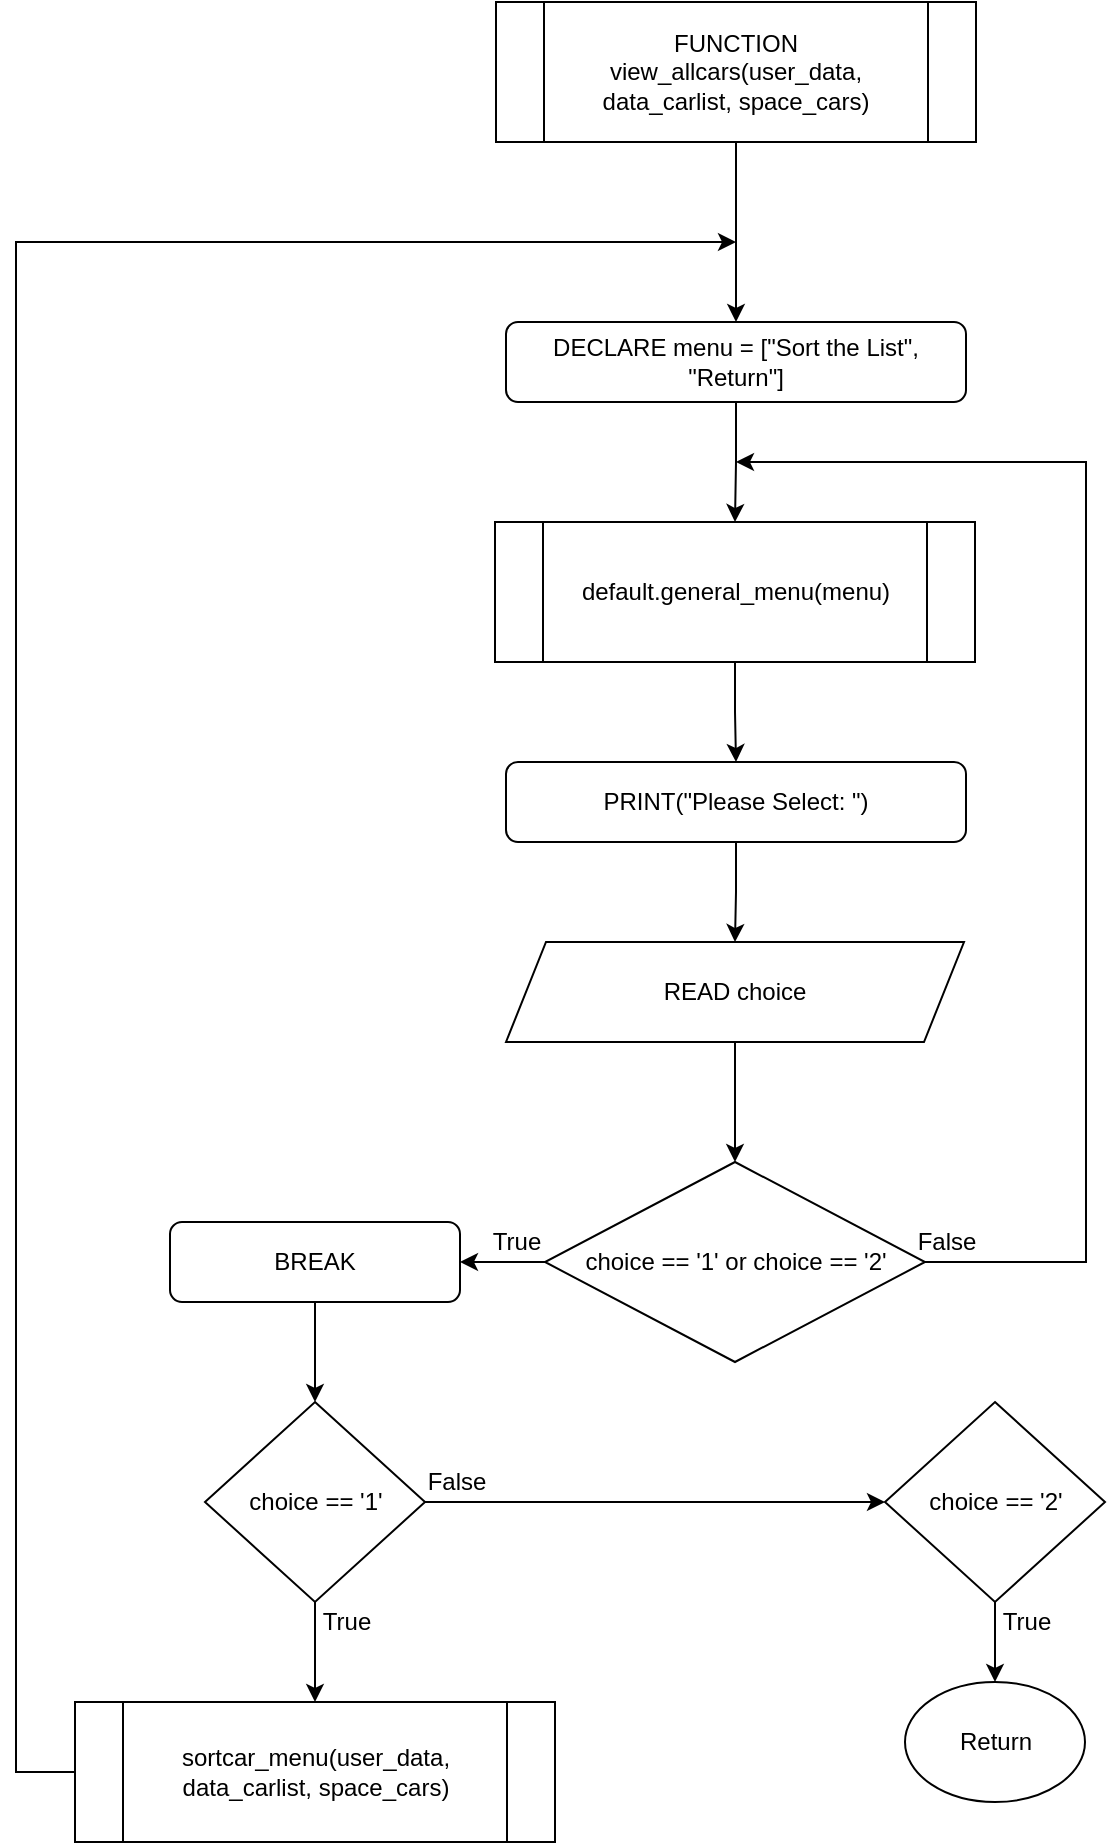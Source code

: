<mxfile version="14.7.5" type="github">
  <diagram id="t-rKNySVFQskrCuy9906" name="Page-1">
    <mxGraphModel dx="1241" dy="745" grid="1" gridSize="10" guides="1" tooltips="1" connect="1" arrows="1" fold="1" page="1" pageScale="1" pageWidth="3300" pageHeight="4681" math="0" shadow="0">
      <root>
        <mxCell id="0" />
        <mxCell id="1" parent="0" />
        <mxCell id="04QQaVXtBeui4Vy4h8IW-2" value="" style="edgeStyle=orthogonalEdgeStyle;rounded=0;orthogonalLoop=1;jettySize=auto;html=1;endArrow=classic;endFill=1;" parent="1" source="ZBan1I0MRzJhqz7Fn9MQ-2" target="04QQaVXtBeui4Vy4h8IW-1" edge="1">
          <mxGeometry relative="1" as="geometry" />
        </mxCell>
        <mxCell id="ZBan1I0MRzJhqz7Fn9MQ-2" value="DECLARE menu = [&quot;Sort the List&quot;, &quot;Return&quot;]" style="rounded=1;whiteSpace=wrap;html=1;" parent="1" vertex="1">
          <mxGeometry x="480" y="300" width="230" height="40" as="geometry" />
        </mxCell>
        <mxCell id="ZBan1I0MRzJhqz7Fn9MQ-11" value="" style="edgeStyle=orthogonalEdgeStyle;rounded=0;orthogonalLoop=1;jettySize=auto;html=1;" parent="1" source="ZBan1I0MRzJhqz7Fn9MQ-6" target="ZBan1I0MRzJhqz7Fn9MQ-10" edge="1">
          <mxGeometry relative="1" as="geometry" />
        </mxCell>
        <mxCell id="ZBan1I0MRzJhqz7Fn9MQ-6" value="PRINT(&quot;Please Select: &quot;)" style="rounded=1;whiteSpace=wrap;html=1;" parent="1" vertex="1">
          <mxGeometry x="480" y="520" width="230" height="40" as="geometry" />
        </mxCell>
        <mxCell id="ZBan1I0MRzJhqz7Fn9MQ-13" value="" style="edgeStyle=orthogonalEdgeStyle;rounded=0;orthogonalLoop=1;jettySize=auto;html=1;" parent="1" source="ZBan1I0MRzJhqz7Fn9MQ-10" target="ZBan1I0MRzJhqz7Fn9MQ-12" edge="1">
          <mxGeometry relative="1" as="geometry" />
        </mxCell>
        <mxCell id="ZBan1I0MRzJhqz7Fn9MQ-10" value="READ choice" style="shape=parallelogram;perimeter=parallelogramPerimeter;whiteSpace=wrap;html=1;fixedSize=1;" parent="1" vertex="1">
          <mxGeometry x="480" y="610" width="229" height="50" as="geometry" />
        </mxCell>
        <mxCell id="ZBan1I0MRzJhqz7Fn9MQ-14" style="edgeStyle=orthogonalEdgeStyle;rounded=0;orthogonalLoop=1;jettySize=auto;html=1;" parent="1" source="ZBan1I0MRzJhqz7Fn9MQ-12" edge="1">
          <mxGeometry relative="1" as="geometry">
            <Array as="points">
              <mxPoint x="770" y="770" />
              <mxPoint x="770" y="370" />
            </Array>
            <mxPoint x="595" y="370" as="targetPoint" />
          </mxGeometry>
        </mxCell>
        <mxCell id="Fx3aAsQ9bExK4lKImbGH-2" value="" style="edgeStyle=orthogonalEdgeStyle;rounded=0;orthogonalLoop=1;jettySize=auto;html=1;" edge="1" parent="1" source="ZBan1I0MRzJhqz7Fn9MQ-12" target="Fx3aAsQ9bExK4lKImbGH-1">
          <mxGeometry relative="1" as="geometry" />
        </mxCell>
        <mxCell id="ZBan1I0MRzJhqz7Fn9MQ-12" value="choice == &#39;1&#39; or choice == &#39;2&#39;" style="rhombus;whiteSpace=wrap;html=1;" parent="1" vertex="1">
          <mxGeometry x="499.5" y="720" width="190" height="100" as="geometry" />
        </mxCell>
        <mxCell id="ZBan1I0MRzJhqz7Fn9MQ-22" style="edgeStyle=orthogonalEdgeStyle;rounded=0;orthogonalLoop=1;jettySize=auto;html=1;entryX=0;entryY=0.5;entryDx=0;entryDy=0;" parent="1" source="ZBan1I0MRzJhqz7Fn9MQ-15" target="ZBan1I0MRzJhqz7Fn9MQ-16" edge="1">
          <mxGeometry relative="1" as="geometry" />
        </mxCell>
        <mxCell id="04QQaVXtBeui4Vy4h8IW-8" value="" style="edgeStyle=orthogonalEdgeStyle;rounded=0;orthogonalLoop=1;jettySize=auto;html=1;endArrow=classic;endFill=1;" parent="1" source="ZBan1I0MRzJhqz7Fn9MQ-15" target="04QQaVXtBeui4Vy4h8IW-7" edge="1">
          <mxGeometry relative="1" as="geometry" />
        </mxCell>
        <mxCell id="ZBan1I0MRzJhqz7Fn9MQ-15" value="choice == &#39;1&#39;" style="rhombus;whiteSpace=wrap;html=1;" parent="1" vertex="1">
          <mxGeometry x="329.5" y="840" width="110" height="100" as="geometry" />
        </mxCell>
        <mxCell id="ZBan1I0MRzJhqz7Fn9MQ-24" value="" style="edgeStyle=orthogonalEdgeStyle;rounded=0;orthogonalLoop=1;jettySize=auto;html=1;" parent="1" source="ZBan1I0MRzJhqz7Fn9MQ-16" target="ZBan1I0MRzJhqz7Fn9MQ-23" edge="1">
          <mxGeometry relative="1" as="geometry" />
        </mxCell>
        <mxCell id="ZBan1I0MRzJhqz7Fn9MQ-16" value="choice == &#39;2&#39;" style="rhombus;whiteSpace=wrap;html=1;" parent="1" vertex="1">
          <mxGeometry x="669.5" y="840" width="110" height="100" as="geometry" />
        </mxCell>
        <mxCell id="ZBan1I0MRzJhqz7Fn9MQ-23" value="Return" style="ellipse;whiteSpace=wrap;html=1;" parent="1" vertex="1">
          <mxGeometry x="679.5" y="980" width="90" height="60" as="geometry" />
        </mxCell>
        <mxCell id="ZBan1I0MRzJhqz7Fn9MQ-25" value="False" style="text;html=1;align=center;verticalAlign=middle;resizable=0;points=[];autosize=1;strokeColor=none;" parent="1" vertex="1">
          <mxGeometry x="435" y="870" width="40" height="20" as="geometry" />
        </mxCell>
        <mxCell id="ZBan1I0MRzJhqz7Fn9MQ-26" value="True" style="text;html=1;align=center;verticalAlign=middle;resizable=0;points=[];autosize=1;strokeColor=none;" parent="1" vertex="1">
          <mxGeometry x="380" y="940" width="40" height="20" as="geometry" />
        </mxCell>
        <mxCell id="ZBan1I0MRzJhqz7Fn9MQ-27" value="True" style="text;html=1;align=center;verticalAlign=middle;resizable=0;points=[];autosize=1;strokeColor=none;" parent="1" vertex="1">
          <mxGeometry x="719.5" y="940" width="40" height="20" as="geometry" />
        </mxCell>
        <mxCell id="ZBan1I0MRzJhqz7Fn9MQ-28" value="True" style="text;html=1;align=center;verticalAlign=middle;resizable=0;points=[];autosize=1;strokeColor=none;" parent="1" vertex="1">
          <mxGeometry x="464.5" y="750" width="40" height="20" as="geometry" />
        </mxCell>
        <mxCell id="ZBan1I0MRzJhqz7Fn9MQ-29" value="False" style="text;html=1;align=center;verticalAlign=middle;resizable=0;points=[];autosize=1;strokeColor=none;" parent="1" vertex="1">
          <mxGeometry x="679.5" y="750" width="40" height="20" as="geometry" />
        </mxCell>
        <mxCell id="04QQaVXtBeui4Vy4h8IW-3" value="" style="edgeStyle=orthogonalEdgeStyle;rounded=0;orthogonalLoop=1;jettySize=auto;html=1;endArrow=classic;endFill=1;" parent="1" source="04QQaVXtBeui4Vy4h8IW-1" target="ZBan1I0MRzJhqz7Fn9MQ-6" edge="1">
          <mxGeometry relative="1" as="geometry" />
        </mxCell>
        <mxCell id="04QQaVXtBeui4Vy4h8IW-1" value="default.general_menu(menu)" style="shape=process;whiteSpace=wrap;html=1;backgroundOutline=1;" parent="1" vertex="1">
          <mxGeometry x="474.5" y="400" width="240" height="70" as="geometry" />
        </mxCell>
        <mxCell id="04QQaVXtBeui4Vy4h8IW-9" style="edgeStyle=orthogonalEdgeStyle;rounded=0;orthogonalLoop=1;jettySize=auto;html=1;endArrow=classic;endFill=1;" parent="1" edge="1">
          <mxGeometry relative="1" as="geometry">
            <mxPoint x="595" y="260" as="targetPoint" />
            <mxPoint x="269.5" y="1025" as="sourcePoint" />
            <Array as="points">
              <mxPoint x="235" y="1025" />
              <mxPoint x="235" y="260" />
            </Array>
          </mxGeometry>
        </mxCell>
        <mxCell id="04QQaVXtBeui4Vy4h8IW-7" value="sortcar_menu(user_data, data_carlist, space_cars)" style="shape=process;whiteSpace=wrap;html=1;backgroundOutline=1;" parent="1" vertex="1">
          <mxGeometry x="264.5" y="990" width="240" height="70" as="geometry" />
        </mxCell>
        <mxCell id="04QQaVXtBeui4Vy4h8IW-11" value="" style="edgeStyle=orthogonalEdgeStyle;rounded=0;orthogonalLoop=1;jettySize=auto;html=1;endArrow=classic;endFill=1;" parent="1" source="04QQaVXtBeui4Vy4h8IW-10" target="ZBan1I0MRzJhqz7Fn9MQ-2" edge="1">
          <mxGeometry relative="1" as="geometry" />
        </mxCell>
        <mxCell id="04QQaVXtBeui4Vy4h8IW-10" value="FUNCTION view_allcars(user_data, data_carlist, space_cars)" style="shape=process;whiteSpace=wrap;html=1;backgroundOutline=1;" parent="1" vertex="1">
          <mxGeometry x="475" y="140" width="240" height="70" as="geometry" />
        </mxCell>
        <mxCell id="Fx3aAsQ9bExK4lKImbGH-3" value="" style="edgeStyle=orthogonalEdgeStyle;rounded=0;orthogonalLoop=1;jettySize=auto;html=1;" edge="1" parent="1" source="Fx3aAsQ9bExK4lKImbGH-1" target="ZBan1I0MRzJhqz7Fn9MQ-15">
          <mxGeometry relative="1" as="geometry" />
        </mxCell>
        <mxCell id="Fx3aAsQ9bExK4lKImbGH-1" value="BREAK" style="rounded=1;whiteSpace=wrap;html=1;" vertex="1" parent="1">
          <mxGeometry x="312" y="750" width="145" height="40" as="geometry" />
        </mxCell>
      </root>
    </mxGraphModel>
  </diagram>
</mxfile>
